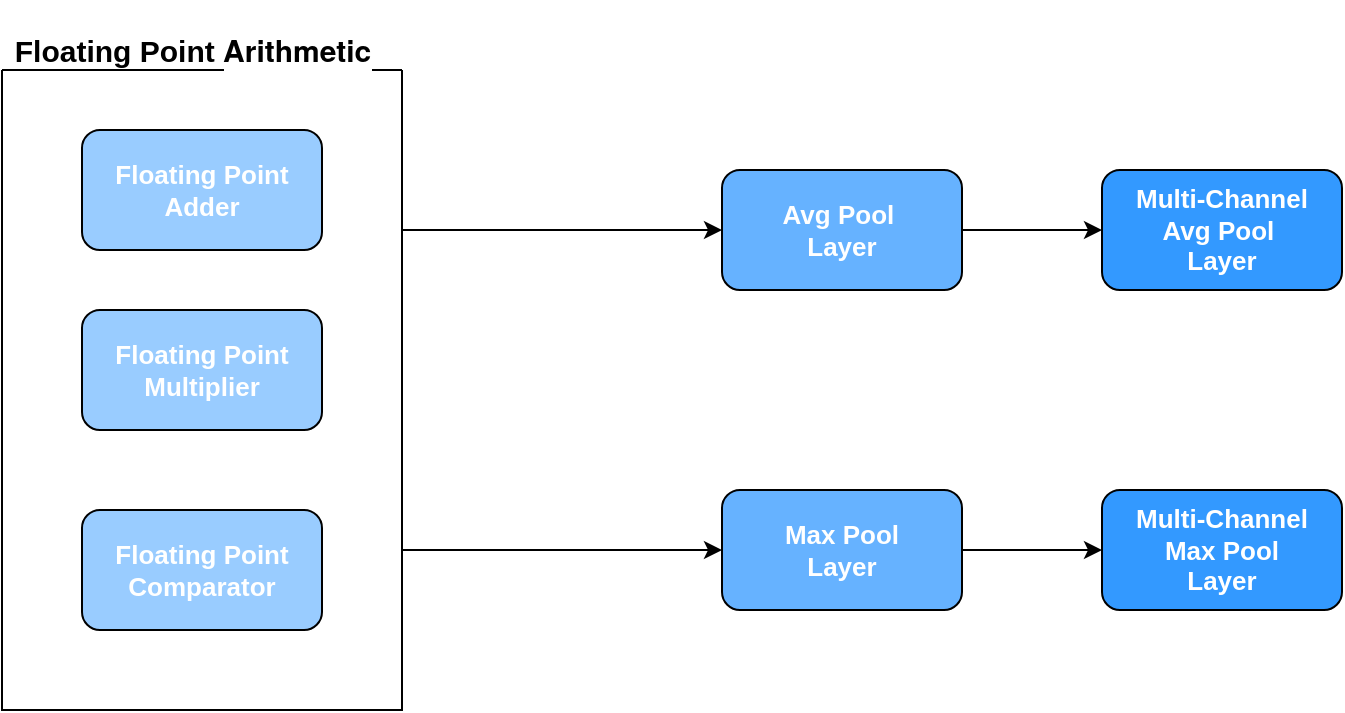 <mxfile version="14.6.13" type="device"><diagram id="pRNTiLSKA3IeMA8VvAee" name="Page-1"><mxGraphModel dx="1024" dy="592" grid="1" gridSize="10" guides="1" tooltips="1" connect="1" arrows="1" fold="1" page="1" pageScale="1" pageWidth="850" pageHeight="1100" math="0" shadow="0"><root><mxCell id="0"/><mxCell id="1" parent="0"/><mxCell id="1e_kxXFzDzpmNoX_lAW8-2" value="&lt;font style=&quot;font-size: 13px&quot; color=&quot;#ffffff&quot;&gt;&lt;b&gt;&lt;span&gt;Floating Point&lt;/span&gt;&lt;br&gt;Comparator&lt;/b&gt;&lt;/font&gt;" style="rounded=1;whiteSpace=wrap;html=1;fillColor=#99CCFF;" vertex="1" parent="1"><mxGeometry x="80" y="380" width="120" height="60" as="geometry"/></mxCell><mxCell id="1e_kxXFzDzpmNoX_lAW8-4" value="&lt;font color=&quot;#ffffff&quot; style=&quot;font-size: 13px&quot;&gt;&lt;b&gt;&lt;span&gt;Floating Point&lt;/span&gt;&lt;br&gt;Multiplier&lt;/b&gt;&lt;/font&gt;" style="rounded=1;whiteSpace=wrap;html=1;fillColor=#99CCFF;" vertex="1" parent="1"><mxGeometry x="80" y="280" width="120" height="60" as="geometry"/></mxCell><mxCell id="1e_kxXFzDzpmNoX_lAW8-11" style="edgeStyle=orthogonalEdgeStyle;rounded=0;orthogonalLoop=1;jettySize=auto;html=1;exitX=1;exitY=0.5;exitDx=0;exitDy=0;entryX=0;entryY=0.5;entryDx=0;entryDy=0;" edge="1" parent="1" source="1e_kxXFzDzpmNoX_lAW8-5" target="1e_kxXFzDzpmNoX_lAW8-13"><mxGeometry relative="1" as="geometry"><mxPoint x="590" y="400" as="targetPoint"/></mxGeometry></mxCell><mxCell id="1e_kxXFzDzpmNoX_lAW8-5" value="&lt;font color=&quot;#ffffff&quot; style=&quot;font-size: 13px&quot;&gt;&lt;b&gt;Max Pool&lt;br&gt;Layer&lt;/b&gt;&lt;/font&gt;" style="rounded=1;whiteSpace=wrap;html=1;fillColor=#66B2FF;" vertex="1" parent="1"><mxGeometry x="400" y="370" width="120" height="60" as="geometry"/></mxCell><mxCell id="1e_kxXFzDzpmNoX_lAW8-12" style="edgeStyle=orthogonalEdgeStyle;rounded=0;orthogonalLoop=1;jettySize=auto;html=1;exitX=1;exitY=0.5;exitDx=0;exitDy=0;entryX=0;entryY=0.5;entryDx=0;entryDy=0;" edge="1" parent="1" source="1e_kxXFzDzpmNoX_lAW8-6" target="1e_kxXFzDzpmNoX_lAW8-14"><mxGeometry relative="1" as="geometry"><mxPoint x="580" y="240" as="targetPoint"/></mxGeometry></mxCell><mxCell id="1e_kxXFzDzpmNoX_lAW8-6" value="&lt;font style=&quot;font-size: 13px&quot; color=&quot;#ffffff&quot;&gt;&lt;b&gt;Avg Pool&amp;nbsp;&lt;br&gt;Layer&lt;/b&gt;&lt;/font&gt;" style="rounded=1;whiteSpace=wrap;html=1;fillColor=#66B2FF;" vertex="1" parent="1"><mxGeometry x="400" y="210" width="120" height="60" as="geometry"/></mxCell><mxCell id="1e_kxXFzDzpmNoX_lAW8-9" style="edgeStyle=orthogonalEdgeStyle;rounded=0;orthogonalLoop=1;jettySize=auto;html=1;exitX=1;exitY=0.25;exitDx=0;exitDy=0;entryX=0;entryY=0.5;entryDx=0;entryDy=0;" edge="1" parent="1" source="1e_kxXFzDzpmNoX_lAW8-7" target="1e_kxXFzDzpmNoX_lAW8-6"><mxGeometry relative="1" as="geometry"><mxPoint x="400" y="240" as="targetPoint"/></mxGeometry></mxCell><mxCell id="1e_kxXFzDzpmNoX_lAW8-10" style="edgeStyle=orthogonalEdgeStyle;rounded=0;orthogonalLoop=1;jettySize=auto;html=1;exitX=1;exitY=0.75;exitDx=0;exitDy=0;entryX=0;entryY=0.5;entryDx=0;entryDy=0;" edge="1" parent="1" source="1e_kxXFzDzpmNoX_lAW8-7" target="1e_kxXFzDzpmNoX_lAW8-5"><mxGeometry relative="1" as="geometry"><mxPoint x="400" y="400" as="targetPoint"/></mxGeometry></mxCell><mxCell id="1e_kxXFzDzpmNoX_lAW8-7" value="" style="swimlane;startSize=0;swimlaneFillColor=none;fillColor=#FFFFFF;" vertex="1" parent="1"><mxGeometry x="40" y="160" width="200" height="320" as="geometry"/></mxCell><mxCell id="1e_kxXFzDzpmNoX_lAW8-3" value="&lt;font style=&quot;font-size: 13px&quot; color=&quot;#ffffff&quot;&gt;&lt;b&gt;Floating Point&lt;br&gt;Adder&lt;/b&gt;&lt;/font&gt;" style="rounded=1;whiteSpace=wrap;html=1;fillColor=#99CCFF;" vertex="1" parent="1e_kxXFzDzpmNoX_lAW8-7"><mxGeometry x="40" y="30" width="120" height="60" as="geometry"/></mxCell><mxCell id="1e_kxXFzDzpmNoX_lAW8-8" value="&lt;p style=&quot;font-size: 15px&quot;&gt;&lt;b&gt;Floating Point&amp;nbsp;&lt;span style=&quot;font-family: &amp;#34;whitney&amp;#34; , &amp;#34;helvetica neue&amp;#34; , &amp;#34;helvetica&amp;#34; , &amp;#34;arial&amp;#34; , sans-serif ; text-align: left ; background-color: rgb(255 , 255 , 255)&quot;&gt;Arithmetic&lt;/span&gt;&lt;/b&gt;&lt;/p&gt;" style="text;html=1;align=center;verticalAlign=middle;resizable=0;points=[];autosize=1;strokeColor=none;" vertex="1" parent="1"><mxGeometry x="40" y="125" width="190" height="50" as="geometry"/></mxCell><mxCell id="1e_kxXFzDzpmNoX_lAW8-13" value="&lt;font style=&quot;font-size: 13px&quot; color=&quot;#ffffff&quot;&gt;&lt;b&gt;Multi-Channel&lt;br&gt;Max Pool&lt;br&gt;Layer&lt;/b&gt;&lt;/font&gt;" style="rounded=1;whiteSpace=wrap;html=1;fillColor=#3399FF;" vertex="1" parent="1"><mxGeometry x="590" y="370" width="120" height="60" as="geometry"/></mxCell><mxCell id="1e_kxXFzDzpmNoX_lAW8-14" value="&lt;font style=&quot;font-size: 13px&quot; color=&quot;#ffffff&quot;&gt;&lt;b&gt;Multi-Channel&lt;br&gt;Avg Pool&amp;nbsp;&lt;br&gt;Layer&lt;/b&gt;&lt;/font&gt;" style="rounded=1;whiteSpace=wrap;html=1;fillColor=#3399FF;" vertex="1" parent="1"><mxGeometry x="590" y="210" width="120" height="60" as="geometry"/></mxCell></root></mxGraphModel></diagram></mxfile>